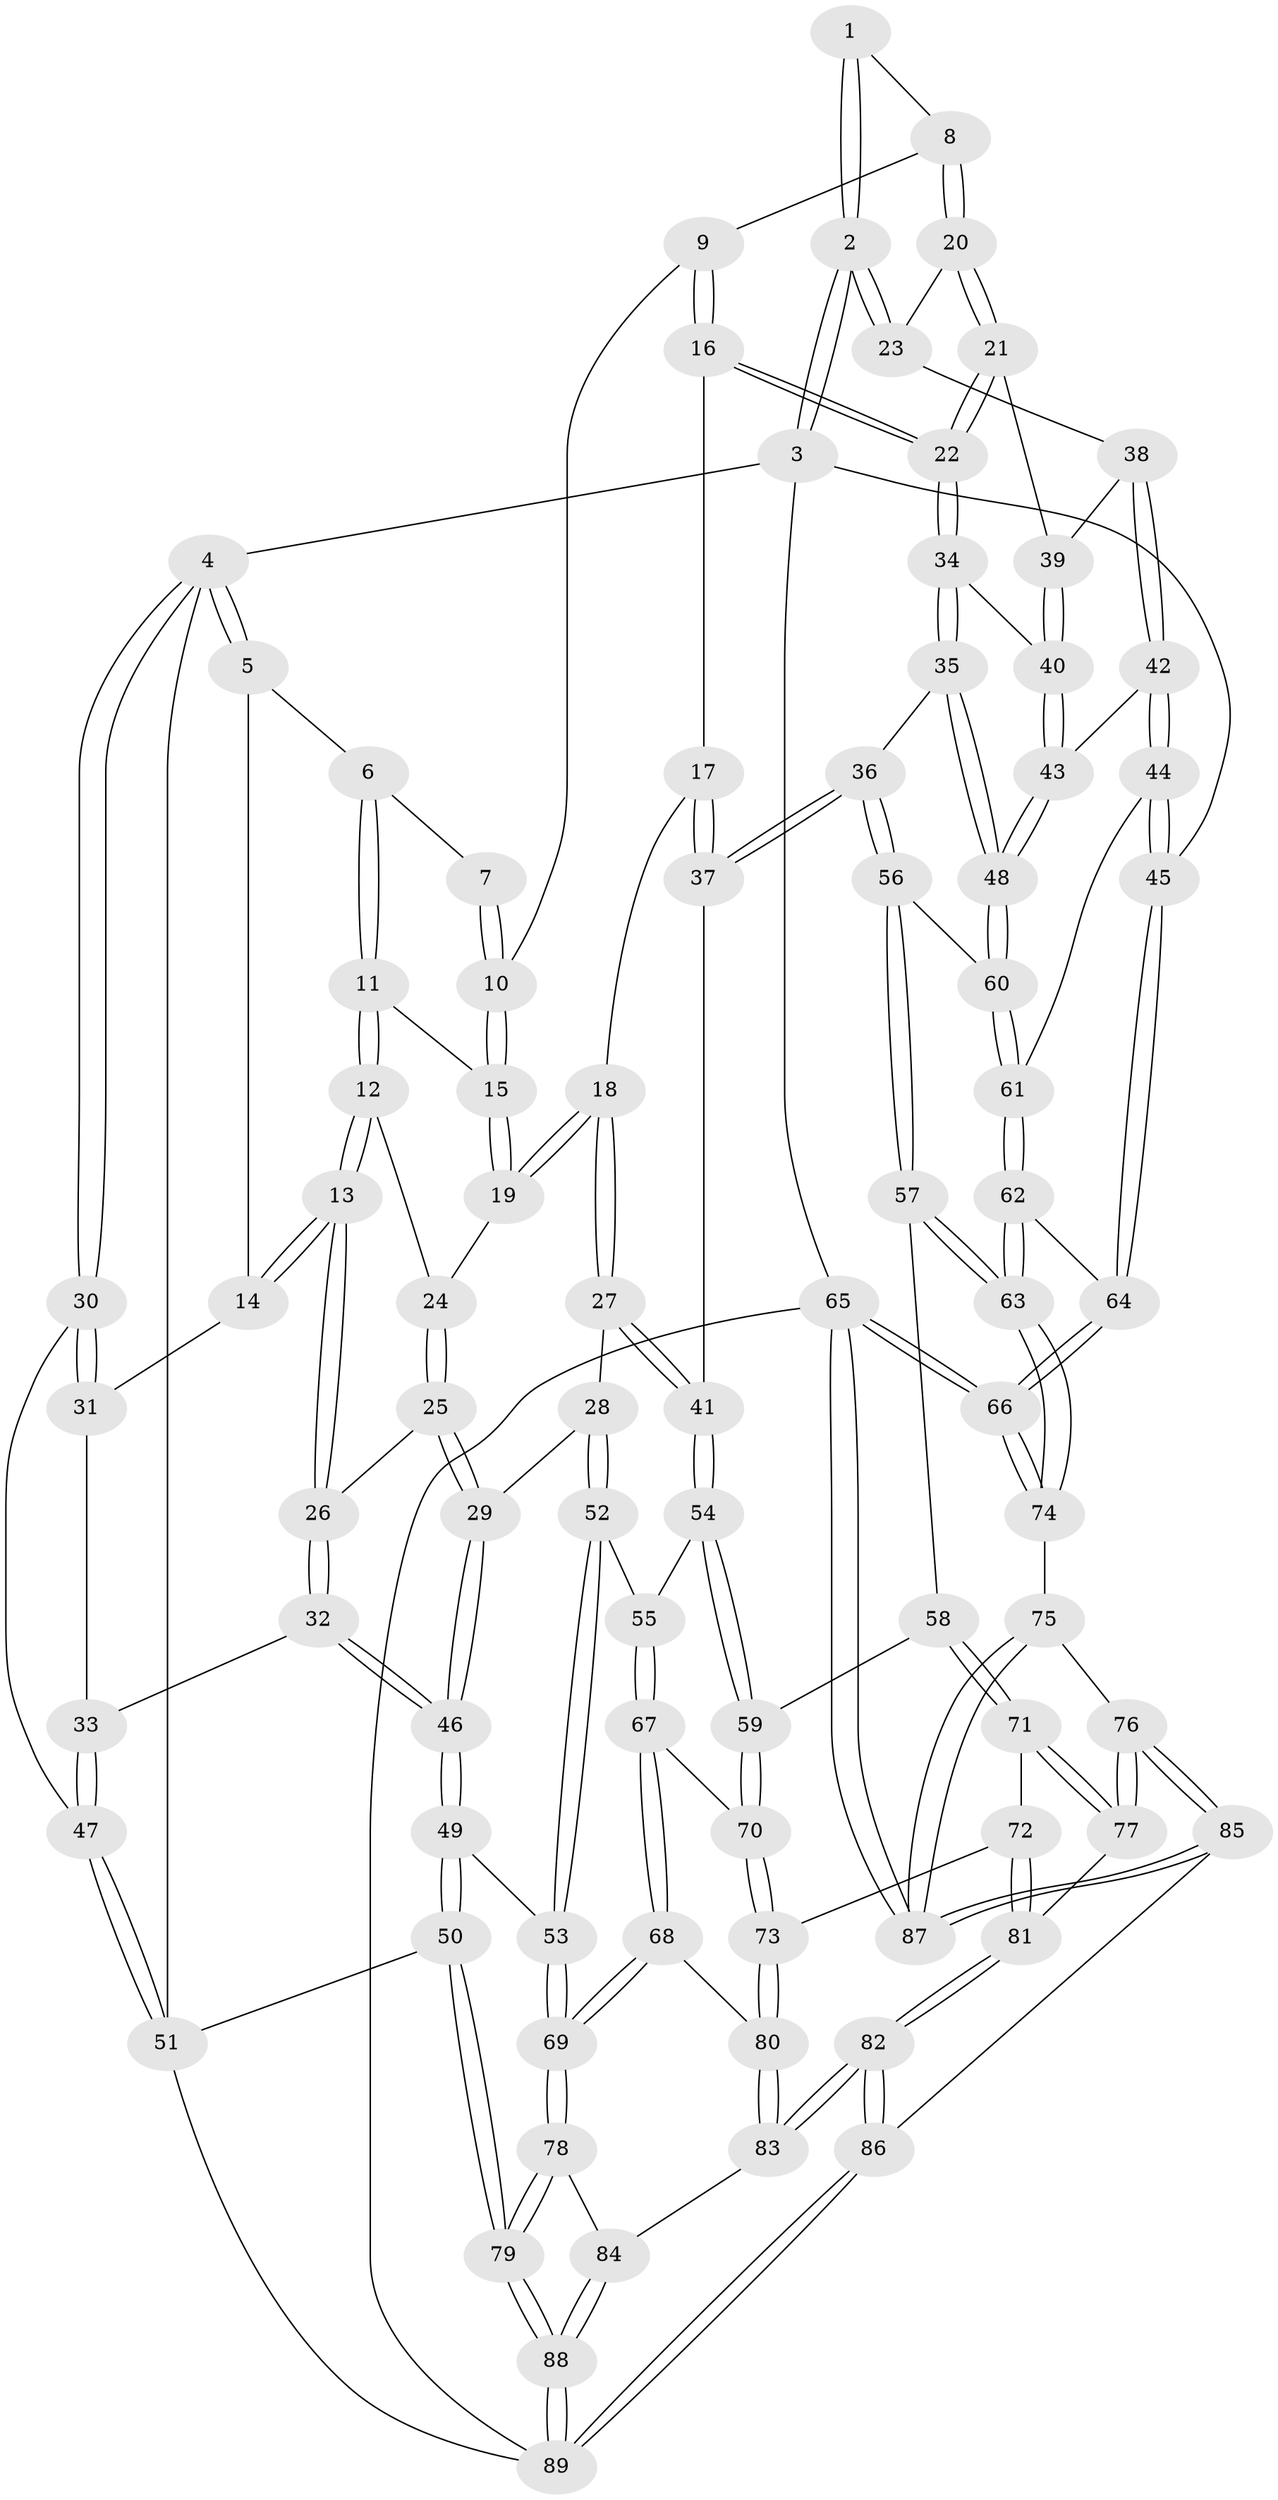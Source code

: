 // coarse degree distribution, {3: 0.1320754716981132, 4: 0.49056603773584906, 6: 0.1320754716981132, 5: 0.22641509433962265, 7: 0.018867924528301886}
// Generated by graph-tools (version 1.1) at 2025/52/02/27/25 19:52:37]
// undirected, 89 vertices, 219 edges
graph export_dot {
graph [start="1"]
  node [color=gray90,style=filled];
  1 [pos="+0.7789225191066009+0"];
  2 [pos="+1+0"];
  3 [pos="+1+0"];
  4 [pos="+0+0"];
  5 [pos="+0.1907460653311557+0"];
  6 [pos="+0.3862333621673479+0"];
  7 [pos="+0.3871861788948744+0"];
  8 [pos="+0.6851876719879272+0.07527785619517942"];
  9 [pos="+0.6490588067373876+0.08349585488840412"];
  10 [pos="+0.6392170760593127+0.07861674026824518"];
  11 [pos="+0.3954278216958905+0"];
  12 [pos="+0.1756241302063745+0.12753102941272365"];
  13 [pos="+0.11901557501548807+0.1397077091747097"];
  14 [pos="+0.09695139636907014+0.1214160544234902"];
  15 [pos="+0.4088191541707446+0.037161096521881216"];
  16 [pos="+0.5649534599871345+0.17222864023148723"];
  17 [pos="+0.5352351561237311+0.17734521389922303"];
  18 [pos="+0.45244710671679966+0.16165732080242826"];
  19 [pos="+0.40801904817203855+0.058002741187718025"];
  20 [pos="+0.751483601998429+0.16278859908864327"];
  21 [pos="+0.7463829198457073+0.17770350981374053"];
  22 [pos="+0.6949581209341339+0.2478448983905402"];
  23 [pos="+0.9071521972899649+0.11208385266801686"];
  24 [pos="+0.31763057935921524+0.11772608860713057"];
  25 [pos="+0.2488784928207921+0.2573276848301225"];
  26 [pos="+0.15101529735303038+0.20074115532416556"];
  27 [pos="+0.41245455610344556+0.287717379684771"];
  28 [pos="+0.32434982233963744+0.33355785775025687"];
  29 [pos="+0.29312070868968704+0.32228461258989316"];
  30 [pos="+0+0.15093756049206392"];
  31 [pos="+0.031012278729625503+0.1381579691606023"];
  32 [pos="+0.09096118359544633+0.3437341213421392"];
  33 [pos="+0.0414775919610499+0.32968315402232434"];
  34 [pos="+0.6859523632195557+0.312461502257642"];
  35 [pos="+0.6858392510664731+0.31261732105946133"];
  36 [pos="+0.6231806117027097+0.37128907544477396"];
  37 [pos="+0.6109914522061843+0.36985656702099723"];
  38 [pos="+0.9157658763432279+0.2404851184894875"];
  39 [pos="+0.8097301460667139+0.24597445000314014"];
  40 [pos="+0.8316906992834155+0.3302454944651406"];
  41 [pos="+0.5398626379218566+0.3796507573831857"];
  42 [pos="+0.9510239316152861+0.37457021539731117"];
  43 [pos="+0.9282922437583817+0.3795579232967874"];
  44 [pos="+1+0.40680580564802704"];
  45 [pos="+1+0.41387461601879405"];
  46 [pos="+0.13304544248088623+0.4067709674014352"];
  47 [pos="+0+0.3589209654831367"];
  48 [pos="+0.8282992423076613+0.459149124742209"];
  49 [pos="+0.10387837693298245+0.5839530903227418"];
  50 [pos="+0+0.6713768852556853"];
  51 [pos="+0+0.6680765794649125"];
  52 [pos="+0.3482506229454357+0.5346479792322336"];
  53 [pos="+0.15328238423150398+0.5923964505119866"];
  54 [pos="+0.4305204775757391+0.5725274873588156"];
  55 [pos="+0.43001940175501746+0.5725027570849448"];
  56 [pos="+0.6968342046248408+0.5351897152898565"];
  57 [pos="+0.6848397063004391+0.5792401686729179"];
  58 [pos="+0.5498549359728785+0.6238585449177715"];
  59 [pos="+0.48456458885636167+0.6057473439219933"];
  60 [pos="+0.8233230612902345+0.4653783457401076"];
  61 [pos="+0.8979331216781533+0.6057733829484705"];
  62 [pos="+0.8947819336293855+0.622071135461666"];
  63 [pos="+0.8199564497098879+0.7358338982769368"];
  64 [pos="+1+0.6193961292847147"];
  65 [pos="+1+1"];
  66 [pos="+1+0.7665696093400217"];
  67 [pos="+0.32861493429677335+0.7741928411155057"];
  68 [pos="+0.32131860687809555+0.7869954261780645"];
  69 [pos="+0.29604166300071666+0.7967324417602935"];
  70 [pos="+0.46020505728497346+0.7202803930489654"];
  71 [pos="+0.5604335507857552+0.6836011667394547"];
  72 [pos="+0.4808151284917367+0.8138350991953135"];
  73 [pos="+0.4519134040697468+0.8062599014319454"];
  74 [pos="+0.823426651451611+0.7528332085594125"];
  75 [pos="+0.820954969929489+0.7587214279511147"];
  76 [pos="+0.659266288603541+0.8470385217853189"];
  77 [pos="+0.6204136299742018+0.8202585193795772"];
  78 [pos="+0.27106023501779924+0.8446158831513183"];
  79 [pos="+0.14551428907437333+0.9096299716244387"];
  80 [pos="+0.42457225110942026+0.8144303672135939"];
  81 [pos="+0.4997800924475537+0.8266178684021857"];
  82 [pos="+0.4980982138805523+1"];
  83 [pos="+0.4211846940963233+0.9725706305640032"];
  84 [pos="+0.3304112086880376+0.9158403454572092"];
  85 [pos="+0.5888981513846031+1"];
  86 [pos="+0.5368905223994067+1"];
  87 [pos="+1+1"];
  88 [pos="+0.12926712104842616+1"];
  89 [pos="+0.12493679773743166+1"];
  1 -- 2;
  1 -- 2;
  1 -- 8;
  2 -- 3;
  2 -- 3;
  2 -- 23;
  2 -- 23;
  3 -- 4;
  3 -- 45;
  3 -- 65;
  4 -- 5;
  4 -- 5;
  4 -- 30;
  4 -- 30;
  4 -- 51;
  5 -- 6;
  5 -- 14;
  6 -- 7;
  6 -- 11;
  6 -- 11;
  7 -- 10;
  7 -- 10;
  8 -- 9;
  8 -- 20;
  8 -- 20;
  9 -- 10;
  9 -- 16;
  9 -- 16;
  10 -- 15;
  10 -- 15;
  11 -- 12;
  11 -- 12;
  11 -- 15;
  12 -- 13;
  12 -- 13;
  12 -- 24;
  13 -- 14;
  13 -- 14;
  13 -- 26;
  13 -- 26;
  14 -- 31;
  15 -- 19;
  15 -- 19;
  16 -- 17;
  16 -- 22;
  16 -- 22;
  17 -- 18;
  17 -- 37;
  17 -- 37;
  18 -- 19;
  18 -- 19;
  18 -- 27;
  18 -- 27;
  19 -- 24;
  20 -- 21;
  20 -- 21;
  20 -- 23;
  21 -- 22;
  21 -- 22;
  21 -- 39;
  22 -- 34;
  22 -- 34;
  23 -- 38;
  24 -- 25;
  24 -- 25;
  25 -- 26;
  25 -- 29;
  25 -- 29;
  26 -- 32;
  26 -- 32;
  27 -- 28;
  27 -- 41;
  27 -- 41;
  28 -- 29;
  28 -- 52;
  28 -- 52;
  29 -- 46;
  29 -- 46;
  30 -- 31;
  30 -- 31;
  30 -- 47;
  31 -- 33;
  32 -- 33;
  32 -- 46;
  32 -- 46;
  33 -- 47;
  33 -- 47;
  34 -- 35;
  34 -- 35;
  34 -- 40;
  35 -- 36;
  35 -- 48;
  35 -- 48;
  36 -- 37;
  36 -- 37;
  36 -- 56;
  36 -- 56;
  37 -- 41;
  38 -- 39;
  38 -- 42;
  38 -- 42;
  39 -- 40;
  39 -- 40;
  40 -- 43;
  40 -- 43;
  41 -- 54;
  41 -- 54;
  42 -- 43;
  42 -- 44;
  42 -- 44;
  43 -- 48;
  43 -- 48;
  44 -- 45;
  44 -- 45;
  44 -- 61;
  45 -- 64;
  45 -- 64;
  46 -- 49;
  46 -- 49;
  47 -- 51;
  47 -- 51;
  48 -- 60;
  48 -- 60;
  49 -- 50;
  49 -- 50;
  49 -- 53;
  50 -- 51;
  50 -- 79;
  50 -- 79;
  51 -- 89;
  52 -- 53;
  52 -- 53;
  52 -- 55;
  53 -- 69;
  53 -- 69;
  54 -- 55;
  54 -- 59;
  54 -- 59;
  55 -- 67;
  55 -- 67;
  56 -- 57;
  56 -- 57;
  56 -- 60;
  57 -- 58;
  57 -- 63;
  57 -- 63;
  58 -- 59;
  58 -- 71;
  58 -- 71;
  59 -- 70;
  59 -- 70;
  60 -- 61;
  60 -- 61;
  61 -- 62;
  61 -- 62;
  62 -- 63;
  62 -- 63;
  62 -- 64;
  63 -- 74;
  63 -- 74;
  64 -- 66;
  64 -- 66;
  65 -- 66;
  65 -- 66;
  65 -- 87;
  65 -- 87;
  65 -- 89;
  66 -- 74;
  66 -- 74;
  67 -- 68;
  67 -- 68;
  67 -- 70;
  68 -- 69;
  68 -- 69;
  68 -- 80;
  69 -- 78;
  69 -- 78;
  70 -- 73;
  70 -- 73;
  71 -- 72;
  71 -- 77;
  71 -- 77;
  72 -- 73;
  72 -- 81;
  72 -- 81;
  73 -- 80;
  73 -- 80;
  74 -- 75;
  75 -- 76;
  75 -- 87;
  75 -- 87;
  76 -- 77;
  76 -- 77;
  76 -- 85;
  76 -- 85;
  77 -- 81;
  78 -- 79;
  78 -- 79;
  78 -- 84;
  79 -- 88;
  79 -- 88;
  80 -- 83;
  80 -- 83;
  81 -- 82;
  81 -- 82;
  82 -- 83;
  82 -- 83;
  82 -- 86;
  82 -- 86;
  83 -- 84;
  84 -- 88;
  84 -- 88;
  85 -- 86;
  85 -- 87;
  85 -- 87;
  86 -- 89;
  86 -- 89;
  88 -- 89;
  88 -- 89;
}
